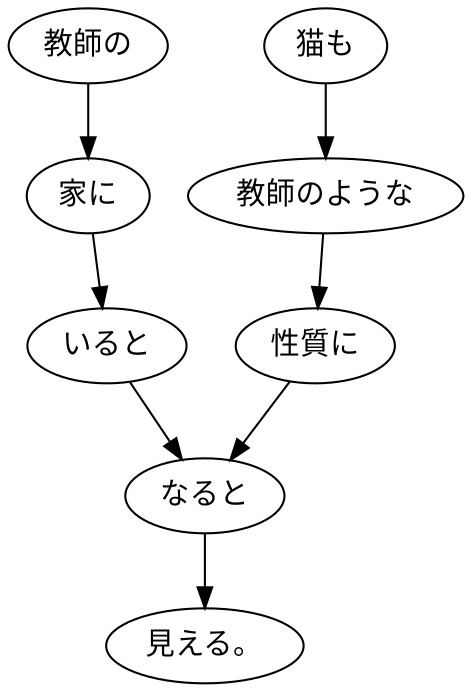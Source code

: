 digraph graph266 {
	node0 [label="教師の"];
	node1 [label="家に"];
	node2 [label="いると"];
	node3 [label="猫も"];
	node4 [label="教師のような"];
	node5 [label="性質に"];
	node6 [label="なると"];
	node7 [label="見える。"];
	node0 -> node1;
	node1 -> node2;
	node2 -> node6;
	node3 -> node4;
	node4 -> node5;
	node5 -> node6;
	node6 -> node7;
}
